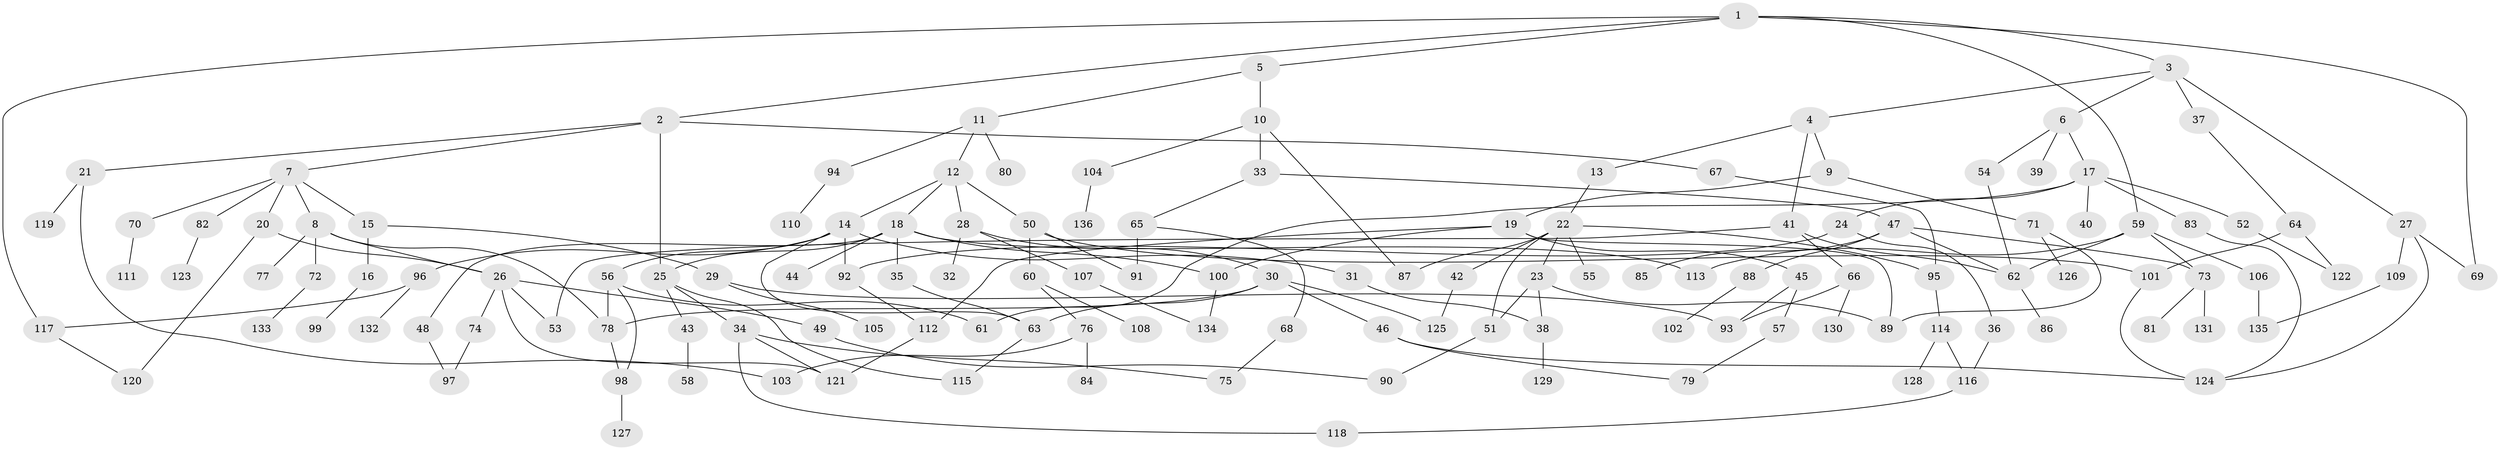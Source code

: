 // coarse degree distribution, {9: 0.014705882352941176, 3: 0.25, 4: 0.11764705882352941, 5: 0.10294117647058823, 6: 0.04411764705882353, 7: 0.058823529411764705, 2: 0.27941176470588236, 1: 0.1323529411764706}
// Generated by graph-tools (version 1.1) at 2025/36/03/04/25 23:36:08]
// undirected, 136 vertices, 182 edges
graph export_dot {
  node [color=gray90,style=filled];
  1;
  2;
  3;
  4;
  5;
  6;
  7;
  8;
  9;
  10;
  11;
  12;
  13;
  14;
  15;
  16;
  17;
  18;
  19;
  20;
  21;
  22;
  23;
  24;
  25;
  26;
  27;
  28;
  29;
  30;
  31;
  32;
  33;
  34;
  35;
  36;
  37;
  38;
  39;
  40;
  41;
  42;
  43;
  44;
  45;
  46;
  47;
  48;
  49;
  50;
  51;
  52;
  53;
  54;
  55;
  56;
  57;
  58;
  59;
  60;
  61;
  62;
  63;
  64;
  65;
  66;
  67;
  68;
  69;
  70;
  71;
  72;
  73;
  74;
  75;
  76;
  77;
  78;
  79;
  80;
  81;
  82;
  83;
  84;
  85;
  86;
  87;
  88;
  89;
  90;
  91;
  92;
  93;
  94;
  95;
  96;
  97;
  98;
  99;
  100;
  101;
  102;
  103;
  104;
  105;
  106;
  107;
  108;
  109;
  110;
  111;
  112;
  113;
  114;
  115;
  116;
  117;
  118;
  119;
  120;
  121;
  122;
  123;
  124;
  125;
  126;
  127;
  128;
  129;
  130;
  131;
  132;
  133;
  134;
  135;
  136;
  1 -- 2;
  1 -- 3;
  1 -- 5;
  1 -- 59;
  1 -- 69;
  1 -- 117;
  2 -- 7;
  2 -- 21;
  2 -- 67;
  2 -- 25;
  3 -- 4;
  3 -- 6;
  3 -- 27;
  3 -- 37;
  4 -- 9;
  4 -- 13;
  4 -- 41;
  5 -- 10;
  5 -- 11;
  6 -- 17;
  6 -- 39;
  6 -- 54;
  7 -- 8;
  7 -- 15;
  7 -- 20;
  7 -- 70;
  7 -- 82;
  8 -- 72;
  8 -- 77;
  8 -- 78;
  8 -- 26;
  9 -- 19;
  9 -- 71;
  10 -- 33;
  10 -- 87;
  10 -- 104;
  11 -- 12;
  11 -- 80;
  11 -- 94;
  12 -- 14;
  12 -- 18;
  12 -- 28;
  12 -- 50;
  13 -- 22;
  14 -- 31;
  14 -- 56;
  14 -- 96;
  14 -- 63;
  14 -- 92;
  15 -- 16;
  15 -- 29;
  16 -- 99;
  17 -- 24;
  17 -- 40;
  17 -- 52;
  17 -- 83;
  17 -- 61;
  18 -- 25;
  18 -- 35;
  18 -- 44;
  18 -- 48;
  18 -- 100;
  18 -- 113;
  19 -- 45;
  19 -- 89;
  19 -- 100;
  19 -- 112;
  20 -- 26;
  20 -- 120;
  21 -- 119;
  21 -- 103;
  22 -- 23;
  22 -- 42;
  22 -- 55;
  22 -- 87;
  22 -- 95;
  22 -- 51;
  23 -- 51;
  23 -- 38;
  23 -- 89;
  24 -- 36;
  24 -- 92;
  25 -- 34;
  25 -- 43;
  25 -- 115;
  26 -- 49;
  26 -- 53;
  26 -- 74;
  26 -- 121;
  27 -- 109;
  27 -- 69;
  27 -- 124;
  28 -- 30;
  28 -- 32;
  28 -- 107;
  29 -- 93;
  29 -- 105;
  30 -- 46;
  30 -- 63;
  30 -- 125;
  30 -- 78;
  31 -- 38;
  33 -- 47;
  33 -- 65;
  34 -- 75;
  34 -- 118;
  34 -- 121;
  35 -- 63;
  36 -- 116;
  37 -- 64;
  38 -- 129;
  41 -- 62;
  41 -- 66;
  41 -- 53;
  42 -- 125;
  43 -- 58;
  45 -- 57;
  45 -- 93;
  46 -- 79;
  46 -- 124;
  47 -- 73;
  47 -- 85;
  47 -- 88;
  47 -- 62;
  48 -- 97;
  49 -- 90;
  50 -- 60;
  50 -- 101;
  50 -- 91;
  51 -- 90;
  52 -- 122;
  54 -- 62;
  56 -- 61;
  56 -- 98;
  56 -- 78;
  57 -- 79;
  59 -- 106;
  59 -- 113;
  59 -- 62;
  59 -- 73;
  60 -- 76;
  60 -- 108;
  62 -- 86;
  63 -- 115;
  64 -- 101;
  64 -- 122;
  65 -- 68;
  65 -- 91;
  66 -- 130;
  66 -- 93;
  67 -- 95;
  68 -- 75;
  70 -- 111;
  71 -- 126;
  71 -- 89;
  72 -- 133;
  73 -- 81;
  73 -- 131;
  74 -- 97;
  76 -- 84;
  76 -- 103;
  78 -- 98;
  82 -- 123;
  83 -- 124;
  88 -- 102;
  92 -- 112;
  94 -- 110;
  95 -- 114;
  96 -- 117;
  96 -- 132;
  98 -- 127;
  100 -- 134;
  101 -- 124;
  104 -- 136;
  106 -- 135;
  107 -- 134;
  109 -- 135;
  112 -- 121;
  114 -- 128;
  114 -- 116;
  116 -- 118;
  117 -- 120;
}
